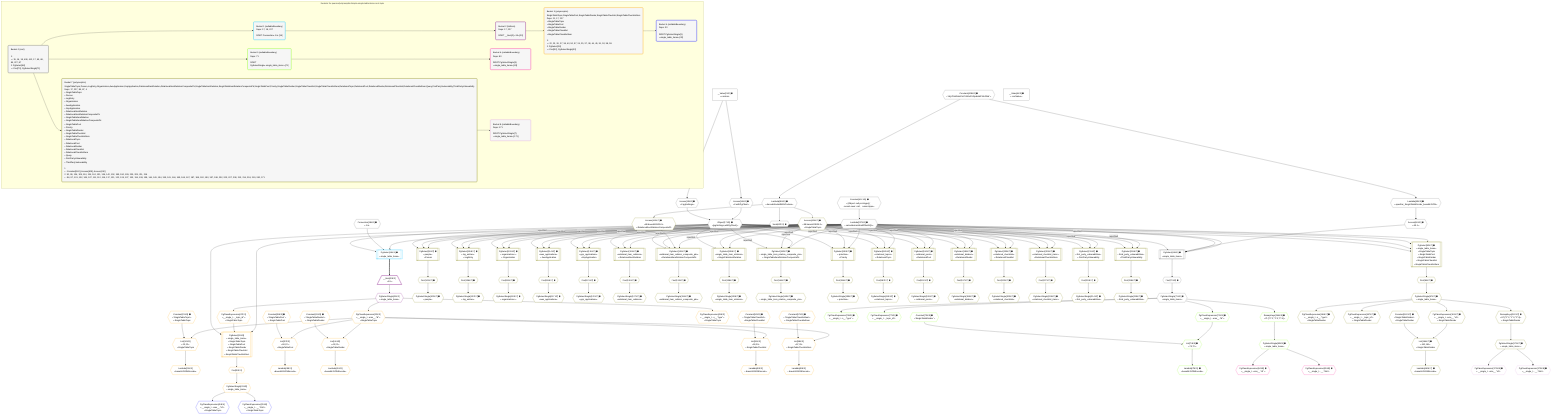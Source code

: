 %%{init: {'themeVariables': { 'fontSize': '12px'}}}%%
graph TD
    classDef path fill:#eee,stroke:#000,color:#000
    classDef plan fill:#fff,stroke-width:1px,color:#000
    classDef itemplan fill:#fff,stroke-width:2px,color:#000
    classDef unbatchedplan fill:#dff,stroke-width:1px,color:#000
    classDef sideeffectplan fill:#fcc,stroke-width:2px,color:#000
    classDef bucket fill:#f6f6f6,color:#000,stroke-width:2px,text-align:left


    %% plan dependencies
    PgSelect68[["PgSelect[68∈0] ➊<br />ᐸsingle_table_itemsᐳ"]]:::plan
    Object17{{"Object[17∈0] ➊<br />ᐸ{pgSettings,withPgClient}ᐳ"}}:::plan
    Access66{{"Access[66∈0] ➊<br />ᐸ65.1ᐳ"}}:::plan
    Lambda227{{"Lambda[227∈0] ➊<br />ᐸcalculateLimitAndOffsetSQLᐳ"}}:::plan
    Object17 -->|rejectNull| PgSelect68
    Access66 & Lambda227 & Lambda227 --> PgSelect68
    Access15{{"Access[15∈0] ➊<br />ᐸ2.pgSettingsᐳ"}}:::plan
    Access16{{"Access[16∈0] ➊<br />ᐸ2.withPgClientᐳ"}}:::plan
    Access15 & Access16 --> Object17
    __Value2["__Value[2∈0] ➊<br />ᐸcontextᐳ"]:::plan
    __Value2 --> Access15
    __Value2 --> Access16
    Lambda65{{"Lambda[65∈0] ➊<br />ᐸspecifier_SingleTableDivider_base64JSONᐳ"}}:::plan
    Constant408{{"Constant[408∈0] ➊<br />ᐸ'WyJTaW5nbGVUYWJsZURpdmlkZXIiLDNd'ᐳ"}}:::plan
    Constant408 --> Lambda65
    Lambda65 --> Access66
    First70{{"First[70∈0] ➊"}}:::plan
    PgSelect68 --> First70
    PgSelectSingle71{{"PgSelectSingle[71∈0] ➊<br />ᐸsingle_table_itemsᐳ"}}:::plan
    First70 --> PgSelectSingle71
    Node87{{"Node[87∈0] ➊"}}:::plan
    Lambda88{{"Lambda[88∈0] ➊<br />ᐸdecodeNodeIdWithCodecsᐳ"}}:::plan
    Lambda88 --> Node87
    Constant408 --> Lambda88
    Constant412{{"Constant[412∈0] ➊<br />ᐸ[Object: null prototype] {   cursorLower: null,   cursorUppeᐳ"}}:::plan
    Constant412 --> Lambda227
    __Value4["__Value[4∈0] ➊<br />ᐸrootValueᐳ"]:::plan
    Connection18{{"Connection[18∈0] ➊<br />ᐸ14ᐳ"}}:::plan
    PgSelect19[["PgSelect[19∈1] ➊<br />ᐸsingle_table_itemsᐳ"]]:::plan
    Object17 & Connection18 & Lambda227 --> PgSelect19
    __Item20[/"__Item[20∈2]<br />ᐸ19ᐳ"\]:::itemplan
    PgSelect19 ==> __Item20
    PgSelectSingle21{{"PgSelectSingle[21∈2]<br />ᐸsingle_table_itemsᐳ"}}:::plan
    __Item20 --> PgSelectSingle21
    PgSelect28[["PgSelect[28∈3]<br />ᐸsingle_table_itemsᐳ<br />ᐳSingleTableTopic<br />ᐳSingleTablePost<br />ᐳSingleTableDivider<br />ᐳSingleTableChecklist<br />ᐳSingleTableChecklistItem"]]:::plan
    PgClassExpression27{{"PgClassExpression[27∈3]<br />ᐸ__single_t..._topic_id”ᐳ<br />ᐳSingleTableTopic"}}:::plan
    Object17 & PgClassExpression27 & Lambda227 --> PgSelect28
    List24{{"List[24∈3]<br />ᐸ23,22ᐳ<br />ᐳSingleTableTopic"}}:::plan
    Constant23{{"Constant[23∈3] ➊<br />ᐸ'SingleTableTopic'ᐳ<br />ᐳSingleTableTopic"}}:::plan
    PgClassExpression22{{"PgClassExpression[22∈3]<br />ᐸ__single_t...ems__.”id”ᐳ<br />ᐳSingleTableTopic"}}:::plan
    Constant23 & PgClassExpression22 --> List24
    List37{{"List[37∈3]<br />ᐸ36,22ᐳ<br />ᐳSingleTablePost"}}:::plan
    Constant36{{"Constant[36∈3] ➊<br />ᐸ'SingleTablePost'ᐳ<br />ᐳSingleTablePost"}}:::plan
    Constant36 & PgClassExpression22 --> List37
    List44{{"List[44∈3]<br />ᐸ43,22ᐳ<br />ᐳSingleTableDivider"}}:::plan
    Constant43{{"Constant[43∈3] ➊<br />ᐸ'SingleTableDivider'ᐳ<br />ᐳSingleTableDivider"}}:::plan
    Constant43 & PgClassExpression22 --> List44
    List51{{"List[51∈3]<br />ᐸ50,22ᐳ<br />ᐳSingleTableChecklist"}}:::plan
    Constant50{{"Constant[50∈3] ➊<br />ᐸ'SingleTableChecklist'ᐳ<br />ᐳSingleTableChecklist"}}:::plan
    Constant50 & PgClassExpression22 --> List51
    List58{{"List[58∈3]<br />ᐸ57,22ᐳ<br />ᐳSingleTableChecklistItem"}}:::plan
    Constant57{{"Constant[57∈3] ➊<br />ᐸ'SingleTableChecklistItem'ᐳ<br />ᐳSingleTableChecklistItem"}}:::plan
    Constant57 & PgClassExpression22 --> List58
    PgSelectSingle21 --> PgClassExpression22
    Lambda25{{"Lambda[25∈3]<br />ᐸbase64JSONEncodeᐳ"}}:::plan
    List24 --> Lambda25
    PgClassExpression26{{"PgClassExpression[26∈3]<br />ᐸ__single_t...s__.”type”ᐳ<br />ᐳSingleTableTopic"}}:::plan
    PgSelectSingle21 --> PgClassExpression26
    PgSelectSingle21 --> PgClassExpression27
    First32{{"First[32∈3]"}}:::plan
    PgSelect28 --> First32
    PgSelectSingle33{{"PgSelectSingle[33∈3]<br />ᐸsingle_table_itemsᐳ"}}:::plan
    First32 --> PgSelectSingle33
    Lambda38{{"Lambda[38∈3]<br />ᐸbase64JSONEncodeᐳ"}}:::plan
    List37 --> Lambda38
    Lambda45{{"Lambda[45∈3]<br />ᐸbase64JSONEncodeᐳ"}}:::plan
    List44 --> Lambda45
    Lambda52{{"Lambda[52∈3]<br />ᐸbase64JSONEncodeᐳ"}}:::plan
    List51 --> Lambda52
    Lambda59{{"Lambda[59∈3]<br />ᐸbase64JSONEncodeᐳ"}}:::plan
    List58 --> Lambda59
    PgClassExpression34{{"PgClassExpression[34∈4]<br />ᐸ__single_t...ems__.”id”ᐳ<br />ᐳSingleTableTopic"}}:::plan
    PgSelectSingle33 --> PgClassExpression34
    PgClassExpression35{{"PgClassExpression[35∈4]<br />ᐸ__single_t...__.”title”ᐳ<br />ᐳSingleTableTopic"}}:::plan
    PgSelectSingle33 --> PgClassExpression35
    List74{{"List[74∈5] ➊<br />ᐸ73,72ᐳ"}}:::plan
    Constant73{{"Constant[73∈5] ➊<br />ᐸ'SingleTableDivider'ᐳ"}}:::plan
    PgClassExpression72{{"PgClassExpression[72∈5] ➊<br />ᐸ__single_t...ems__.”id”ᐳ"}}:::plan
    Constant73 & PgClassExpression72 --> List74
    PgSelectSingle71 --> PgClassExpression72
    Lambda75{{"Lambda[75∈5] ➊<br />ᐸbase64JSONEncodeᐳ"}}:::plan
    List74 --> Lambda75
    PgClassExpression76{{"PgClassExpression[76∈5] ➊<br />ᐸ__single_t...s__.”type”ᐳ"}}:::plan
    PgSelectSingle71 --> PgClassExpression76
    PgClassExpression77{{"PgClassExpression[77∈5] ➊<br />ᐸ__single_t..._topic_id”ᐳ"}}:::plan
    PgSelectSingle71 --> PgClassExpression77
    PgSelectSingle83{{"PgSelectSingle[83∈5] ➊<br />ᐸsingle_table_itemsᐳ"}}:::plan
    RemapKeys244{{"RemapKeys[244∈5] ➊<br />ᐸ71:{”0”:2,”1”:3,”2”:4}ᐳ"}}:::plan
    RemapKeys244 --> PgSelectSingle83
    PgSelectSingle71 --> RemapKeys244
    PgClassExpression84{{"PgClassExpression[84∈6] ➊<br />ᐸ__single_t...ems__.”id”ᐳ"}}:::plan
    PgSelectSingle83 --> PgClassExpression84
    PgClassExpression85{{"PgClassExpression[85∈6] ➊<br />ᐸ__single_t...__.”title”ᐳ"}}:::plan
    PgSelectSingle83 --> PgClassExpression85
    PgSelect92[["PgSelect[92∈7] ➊<br />ᐸsingle_table_itemsᐳ<br />ᐳSingleTableTopic<br />ᐳSingleTablePost<br />ᐳSingleTableDivider<br />ᐳSingleTableChecklist<br />ᐳSingleTableChecklistItem"]]:::plan
    Access409{{"Access[409∈7] ➊<br />ᐸ88.base64JSON.1ᐳ<br />ᐳSingleTableTopic"}}:::plan
    Object17 -->|rejectNull| PgSelect92
    Access409 & Lambda227 & Lambda227 --> PgSelect92
    PgSelect131[["PgSelect[131∈7] ➊<br />ᐸrelational_item_relation_composite_pksᐳ<br />ᐳRelationalItemRelationCompositePk"]]:::plan
    Access410{{"Access[410∈7] ➊<br />ᐸ88.base64JSON.2ᐳ<br />ᐳRelationalItemRelationCompositePk"}}:::plan
    Object17 -->|rejectNull| PgSelect131
    Access409 -->|rejectNull| PgSelect131
    Access410 & Lambda227 --> PgSelect131
    PgSelect142[["PgSelect[142∈7] ➊<br />ᐸsingle_table_item_relation_composite_pksᐳ<br />ᐳSingleTableItemRelationCompositePk"]]:::plan
    Object17 -->|rejectNull| PgSelect142
    Access409 -->|rejectNull| PgSelect142
    Access410 & Lambda227 --> PgSelect142
    PgSelect99[["PgSelect[99∈7] ➊<br />ᐸpeopleᐳ<br />ᐳPerson"]]:::plan
    Object17 -->|rejectNull| PgSelect99
    Access409 & Lambda227 --> PgSelect99
    PgSelect104[["PgSelect[104∈7] ➊<br />ᐸlog_entriesᐳ<br />ᐳLogEntry"]]:::plan
    Object17 -->|rejectNull| PgSelect104
    Access409 & Lambda227 --> PgSelect104
    PgSelect109[["PgSelect[109∈7] ➊<br />ᐸorganizationsᐳ<br />ᐳOrganization"]]:::plan
    Object17 -->|rejectNull| PgSelect109
    Access409 & Lambda227 --> PgSelect109
    PgSelect114[["PgSelect[114∈7] ➊<br />ᐸaws_applicationsᐳ<br />ᐳAwsApplication"]]:::plan
    Object17 -->|rejectNull| PgSelect114
    Access409 & Lambda227 --> PgSelect114
    PgSelect119[["PgSelect[119∈7] ➊<br />ᐸgcp_applicationsᐳ<br />ᐳGcpApplication"]]:::plan
    Object17 -->|rejectNull| PgSelect119
    Access409 & Lambda227 --> PgSelect119
    PgSelect124[["PgSelect[124∈7] ➊<br />ᐸrelational_item_relationsᐳ<br />ᐳRelationalItemRelation"]]:::plan
    Object17 -->|rejectNull| PgSelect124
    Access409 & Lambda227 --> PgSelect124
    PgSelect136[["PgSelect[136∈7] ➊<br />ᐸsingle_table_item_relationsᐳ<br />ᐳSingleTableItemRelation"]]:::plan
    Object17 -->|rejectNull| PgSelect136
    Access409 & Lambda227 --> PgSelect136
    PgSelect152[["PgSelect[152∈7] ➊<br />ᐸprioritiesᐳ<br />ᐳPriority"]]:::plan
    Object17 -->|rejectNull| PgSelect152
    Access409 & Lambda227 --> PgSelect152
    PgSelect185[["PgSelect[185∈7] ➊<br />ᐸrelational_topicsᐳ<br />ᐳRelationalTopic"]]:::plan
    Object17 -->|rejectNull| PgSelect185
    Access409 & Lambda227 --> PgSelect185
    PgSelect190[["PgSelect[190∈7] ➊<br />ᐸrelational_postsᐳ<br />ᐳRelationalPost"]]:::plan
    Object17 -->|rejectNull| PgSelect190
    Access409 & Lambda227 --> PgSelect190
    PgSelect195[["PgSelect[195∈7] ➊<br />ᐸrelational_dividersᐳ<br />ᐳRelationalDivider"]]:::plan
    Object17 -->|rejectNull| PgSelect195
    Access409 & Lambda227 --> PgSelect195
    PgSelect200[["PgSelect[200∈7] ➊<br />ᐸrelational_checklistsᐳ<br />ᐳRelationalChecklist"]]:::plan
    Object17 -->|rejectNull| PgSelect200
    Access409 & Lambda227 --> PgSelect200
    PgSelect205[["PgSelect[205∈7] ➊<br />ᐸrelational_checklist_itemsᐳ<br />ᐳRelationalChecklistItem"]]:::plan
    Object17 -->|rejectNull| PgSelect205
    Access409 & Lambda227 --> PgSelect205
    PgSelect211[["PgSelect[211∈7] ➊<br />ᐸfirst_party_vulnerabilitiesᐳ<br />ᐳFirstPartyVulnerability"]]:::plan
    Object17 -->|rejectNull| PgSelect211
    Access409 & Lambda227 --> PgSelect211
    PgSelect216[["PgSelect[216∈7] ➊<br />ᐸthird_party_vulnerabilitiesᐳ<br />ᐳThirdPartyVulnerability"]]:::plan
    Object17 -->|rejectNull| PgSelect216
    Access409 & Lambda227 --> PgSelect216
    List164{{"List[164∈7] ➊<br />ᐸ162,161ᐳ<br />ᐳSingleTableDivider"}}:::plan
    Constant162{{"Constant[162∈7] ➊<br />ᐸ'SingleTableDivider'ᐳ<br />ᐳSingleTableDivider"}}:::plan
    PgClassExpression161{{"PgClassExpression[161∈7] ➊<br />ᐸ__single_t...ems__.”id”ᐳ<br />ᐳSingleTableDivider"}}:::plan
    Constant162 & PgClassExpression161 --> List164
    First96{{"First[96∈7] ➊"}}:::plan
    PgSelect92 --> First96
    PgSelectSingle97{{"PgSelectSingle[97∈7] ➊<br />ᐸsingle_table_itemsᐳ"}}:::plan
    First96 --> PgSelectSingle97
    First101{{"First[101∈7] ➊"}}:::plan
    PgSelect99 --> First101
    PgSelectSingle102{{"PgSelectSingle[102∈7] ➊<br />ᐸpeopleᐳ"}}:::plan
    First101 --> PgSelectSingle102
    First106{{"First[106∈7] ➊"}}:::plan
    PgSelect104 --> First106
    PgSelectSingle107{{"PgSelectSingle[107∈7] ➊<br />ᐸlog_entriesᐳ"}}:::plan
    First106 --> PgSelectSingle107
    First111{{"First[111∈7] ➊"}}:::plan
    PgSelect109 --> First111
    PgSelectSingle112{{"PgSelectSingle[112∈7] ➊<br />ᐸorganizationsᐳ"}}:::plan
    First111 --> PgSelectSingle112
    First116{{"First[116∈7] ➊"}}:::plan
    PgSelect114 --> First116
    PgSelectSingle117{{"PgSelectSingle[117∈7] ➊<br />ᐸaws_applicationsᐳ"}}:::plan
    First116 --> PgSelectSingle117
    First121{{"First[121∈7] ➊"}}:::plan
    PgSelect119 --> First121
    PgSelectSingle122{{"PgSelectSingle[122∈7] ➊<br />ᐸgcp_applicationsᐳ"}}:::plan
    First121 --> PgSelectSingle122
    First126{{"First[126∈7] ➊"}}:::plan
    PgSelect124 --> First126
    PgSelectSingle127{{"PgSelectSingle[127∈7] ➊<br />ᐸrelational_item_relationsᐳ"}}:::plan
    First126 --> PgSelectSingle127
    First133{{"First[133∈7] ➊"}}:::plan
    PgSelect131 --> First133
    PgSelectSingle134{{"PgSelectSingle[134∈7] ➊<br />ᐸrelational_item_relation_composite_pksᐳ"}}:::plan
    First133 --> PgSelectSingle134
    First138{{"First[138∈7] ➊"}}:::plan
    PgSelect136 --> First138
    PgSelectSingle139{{"PgSelectSingle[139∈7] ➊<br />ᐸsingle_table_item_relationsᐳ"}}:::plan
    First138 --> PgSelectSingle139
    First144{{"First[144∈7] ➊"}}:::plan
    PgSelect142 --> First144
    PgSelectSingle145{{"PgSelectSingle[145∈7] ➊<br />ᐸsingle_table_item_relation_composite_pksᐳ"}}:::plan
    First144 --> PgSelectSingle145
    First154{{"First[154∈7] ➊"}}:::plan
    PgSelect152 --> First154
    PgSelectSingle155{{"PgSelectSingle[155∈7] ➊<br />ᐸprioritiesᐳ"}}:::plan
    First154 --> PgSelectSingle155
    PgSelectSingle97 --> PgClassExpression161
    Lambda165{{"Lambda[165∈7] ➊<br />ᐸbase64JSONEncodeᐳ"}}:::plan
    List164 --> Lambda165
    PgClassExpression166{{"PgClassExpression[166∈7] ➊<br />ᐸ__single_t...s__.”type”ᐳ<br />ᐳSingleTableDivider"}}:::plan
    PgSelectSingle97 --> PgClassExpression166
    PgClassExpression167{{"PgClassExpression[167∈7] ➊<br />ᐸ__single_t..._topic_id”ᐳ<br />ᐳSingleTableDivider"}}:::plan
    PgSelectSingle97 --> PgClassExpression167
    PgSelectSingle171{{"PgSelectSingle[171∈7] ➊<br />ᐸsingle_table_itemsᐳ"}}:::plan
    RemapKeys262{{"RemapKeys[262∈7] ➊<br />ᐸ97:{”0”:2,”1”:3,”2”:4}ᐳ<br />ᐳSingleTableDivider"}}:::plan
    RemapKeys262 --> PgSelectSingle171
    First187{{"First[187∈7] ➊"}}:::plan
    PgSelect185 --> First187
    PgSelectSingle188{{"PgSelectSingle[188∈7] ➊<br />ᐸrelational_topicsᐳ"}}:::plan
    First187 --> PgSelectSingle188
    First192{{"First[192∈7] ➊"}}:::plan
    PgSelect190 --> First192
    PgSelectSingle193{{"PgSelectSingle[193∈7] ➊<br />ᐸrelational_postsᐳ"}}:::plan
    First192 --> PgSelectSingle193
    First197{{"First[197∈7] ➊"}}:::plan
    PgSelect195 --> First197
    PgSelectSingle198{{"PgSelectSingle[198∈7] ➊<br />ᐸrelational_dividersᐳ"}}:::plan
    First197 --> PgSelectSingle198
    First202{{"First[202∈7] ➊"}}:::plan
    PgSelect200 --> First202
    PgSelectSingle203{{"PgSelectSingle[203∈7] ➊<br />ᐸrelational_checklistsᐳ"}}:::plan
    First202 --> PgSelectSingle203
    First207{{"First[207∈7] ➊"}}:::plan
    PgSelect205 --> First207
    PgSelectSingle208{{"PgSelectSingle[208∈7] ➊<br />ᐸrelational_checklist_itemsᐳ"}}:::plan
    First207 --> PgSelectSingle208
    First213{{"First[213∈7] ➊"}}:::plan
    PgSelect211 --> First213
    PgSelectSingle214{{"PgSelectSingle[214∈7] ➊<br />ᐸfirst_party_vulnerabilitiesᐳ"}}:::plan
    First213 --> PgSelectSingle214
    First218{{"First[218∈7] ➊"}}:::plan
    PgSelect216 --> First218
    PgSelectSingle219{{"PgSelectSingle[219∈7] ➊<br />ᐸthird_party_vulnerabilitiesᐳ"}}:::plan
    First218 --> PgSelectSingle219
    PgSelectSingle97 --> RemapKeys262
    Lambda88 --> Access409
    Lambda88 --> Access410
    PgClassExpression172{{"PgClassExpression[172∈8] ➊<br />ᐸ__single_t...ems__.”id”ᐳ"}}:::plan
    PgSelectSingle171 --> PgClassExpression172
    PgClassExpression173{{"PgClassExpression[173∈8] ➊<br />ᐸ__single_t...__.”title”ᐳ"}}:::plan
    PgSelectSingle171 --> PgClassExpression173

    %% define steps

    subgraph "Buckets for queries/polymorphic/simple-single-table-items-root-topic"
    Bucket0("Bucket 0 (root)<br /><br />1: <br />ᐳ: 15, 16, 18, 408, 412, 17, 65, 66, 88, 227, 87<br />2: PgSelect[68]<br />ᐳ: First[70], PgSelectSingle[71]"):::bucket
    classDef bucket0 stroke:#696969
    class Bucket0,__Value2,__Value4,Access15,Access16,Object17,Connection18,Lambda65,Access66,PgSelect68,First70,PgSelectSingle71,Node87,Lambda88,Lambda227,Constant408,Constant412 bucket0
    Bucket1("Bucket 1 (nullableBoundary)<br />Deps: 17, 18, 227<br /><br />ROOT Connectionᐸ14ᐳ[18]"):::bucket
    classDef bucket1 stroke:#00bfff
    class Bucket1,PgSelect19 bucket1
    Bucket2("Bucket 2 (listItem)<br />Deps: 17, 227<br /><br />ROOT __Item{2}ᐸ19ᐳ[20]"):::bucket
    classDef bucket2 stroke:#7f007f
    class Bucket2,__Item20,PgSelectSingle21 bucket2
    Bucket3("Bucket 3 (polymorphic)<br />SingleTableTopic,SingleTablePost,SingleTableDivider,SingleTableChecklist,SingleTableChecklistItem<br />Deps: 21, 17, 227<br />ᐳSingleTableTopic<br />ᐳSingleTablePost<br />ᐳSingleTableDivider<br />ᐳSingleTableChecklist<br />ᐳSingleTableChecklistItem<br /><br />1: <br />ᐳ: 22, 23, 26, 27, 36, 43, 50, 57, 24, 25, 37, 38, 44, 45, 51, 52, 58, 59<br />2: PgSelect[28]<br />ᐳ: First[32], PgSelectSingle[33]"):::bucket
    classDef bucket3 stroke:#ffa500
    class Bucket3,PgClassExpression22,Constant23,List24,Lambda25,PgClassExpression26,PgClassExpression27,PgSelect28,First32,PgSelectSingle33,Constant36,List37,Lambda38,Constant43,List44,Lambda45,Constant50,List51,Lambda52,Constant57,List58,Lambda59 bucket3
    Bucket4("Bucket 4 (nullableBoundary)<br />Deps: 33<br /><br />ROOT PgSelectSingle{3}ᐸsingle_table_itemsᐳ[33]"):::bucket
    classDef bucket4 stroke:#0000ff
    class Bucket4,PgClassExpression34,PgClassExpression35 bucket4
    Bucket5("Bucket 5 (nullableBoundary)<br />Deps: 71<br /><br />ROOT PgSelectSingleᐸsingle_table_itemsᐳ[71]"):::bucket
    classDef bucket5 stroke:#7fff00
    class Bucket5,PgClassExpression72,Constant73,List74,Lambda75,PgClassExpression76,PgClassExpression77,PgSelectSingle83,RemapKeys244 bucket5
    Bucket6("Bucket 6 (nullableBoundary)<br />Deps: 83<br /><br />ROOT PgSelectSingle{5}ᐸsingle_table_itemsᐳ[83]"):::bucket
    classDef bucket6 stroke:#ff1493
    class Bucket6,PgClassExpression84,PgClassExpression85 bucket6
    Bucket7("Bucket 7 (polymorphic)<br />SingleTableTopic,Person,LogEntry,Organization,AwsApplication,GcpApplication,RelationalItemRelation,RelationalItemRelationCompositePk,SingleTableItemRelation,SingleTableItemRelationCompositePk,SingleTablePost,Priority,SingleTableDivider,SingleTableChecklist,SingleTableChecklistItem,RelationalTopic,RelationalPost,RelationalDivider,RelationalChecklist,RelationalChecklistItem,Query,FirstPartyVulnerability,ThirdPartyVulnerability<br />Deps: 17, 227, 88, 87, 4<br />ᐳSingleTableTopic<br />ᐳPerson<br />ᐳLogEntry<br />ᐳOrganization<br />ᐳAwsApplication<br />ᐳGcpApplication<br />ᐳRelationalItemRelation<br />ᐳRelationalItemRelationCompositePk<br />ᐳSingleTableItemRelation<br />ᐳSingleTableItemRelationCompositePk<br />ᐳSingleTablePost<br />ᐳPriority<br />ᐳSingleTableDivider<br />ᐳSingleTableChecklist<br />ᐳSingleTableChecklistItem<br />ᐳRelationalTopic<br />ᐳRelationalPost<br />ᐳRelationalDivider<br />ᐳRelationalChecklist<br />ᐳRelationalChecklistItem<br />ᐳQuery<br />ᐳFirstPartyVulnerability<br />ᐳThirdPartyVulnerability<br /><br />1: <br />ᐳ: Constant[162], Access[409], Access[410]<br />2: 92, 99, 104, 109, 114, 119, 124, 131, 136, 142, 152, 185, 190, 195, 200, 205, 211, 216<br />ᐳ: 96, 97, 101, 102, 106, 107, 111, 112, 116, 117, 121, 122, 126, 127, 133, 134, 138, 139, 144, 145, 154, 155, 161, 164, 165, 166, 167, 187, 188, 192, 193, 197, 198, 202, 203, 207, 208, 213, 214, 218, 219, 262, 171"):::bucket
    classDef bucket7 stroke:#808000
    class Bucket7,PgSelect92,First96,PgSelectSingle97,PgSelect99,First101,PgSelectSingle102,PgSelect104,First106,PgSelectSingle107,PgSelect109,First111,PgSelectSingle112,PgSelect114,First116,PgSelectSingle117,PgSelect119,First121,PgSelectSingle122,PgSelect124,First126,PgSelectSingle127,PgSelect131,First133,PgSelectSingle134,PgSelect136,First138,PgSelectSingle139,PgSelect142,First144,PgSelectSingle145,PgSelect152,First154,PgSelectSingle155,PgClassExpression161,Constant162,List164,Lambda165,PgClassExpression166,PgClassExpression167,PgSelectSingle171,PgSelect185,First187,PgSelectSingle188,PgSelect190,First192,PgSelectSingle193,PgSelect195,First197,PgSelectSingle198,PgSelect200,First202,PgSelectSingle203,PgSelect205,First207,PgSelectSingle208,PgSelect211,First213,PgSelectSingle214,PgSelect216,First218,PgSelectSingle219,RemapKeys262,Access409,Access410 bucket7
    Bucket8("Bucket 8 (nullableBoundary)<br />Deps: 171<br /><br />ROOT PgSelectSingle{7}ᐸsingle_table_itemsᐳ[171]"):::bucket
    classDef bucket8 stroke:#dda0dd
    class Bucket8,PgClassExpression172,PgClassExpression173 bucket8
    Bucket0 --> Bucket1 & Bucket5 & Bucket7
    Bucket1 --> Bucket2
    Bucket2 --> Bucket3
    Bucket3 --> Bucket4
    Bucket5 --> Bucket6
    Bucket7 --> Bucket8
    end